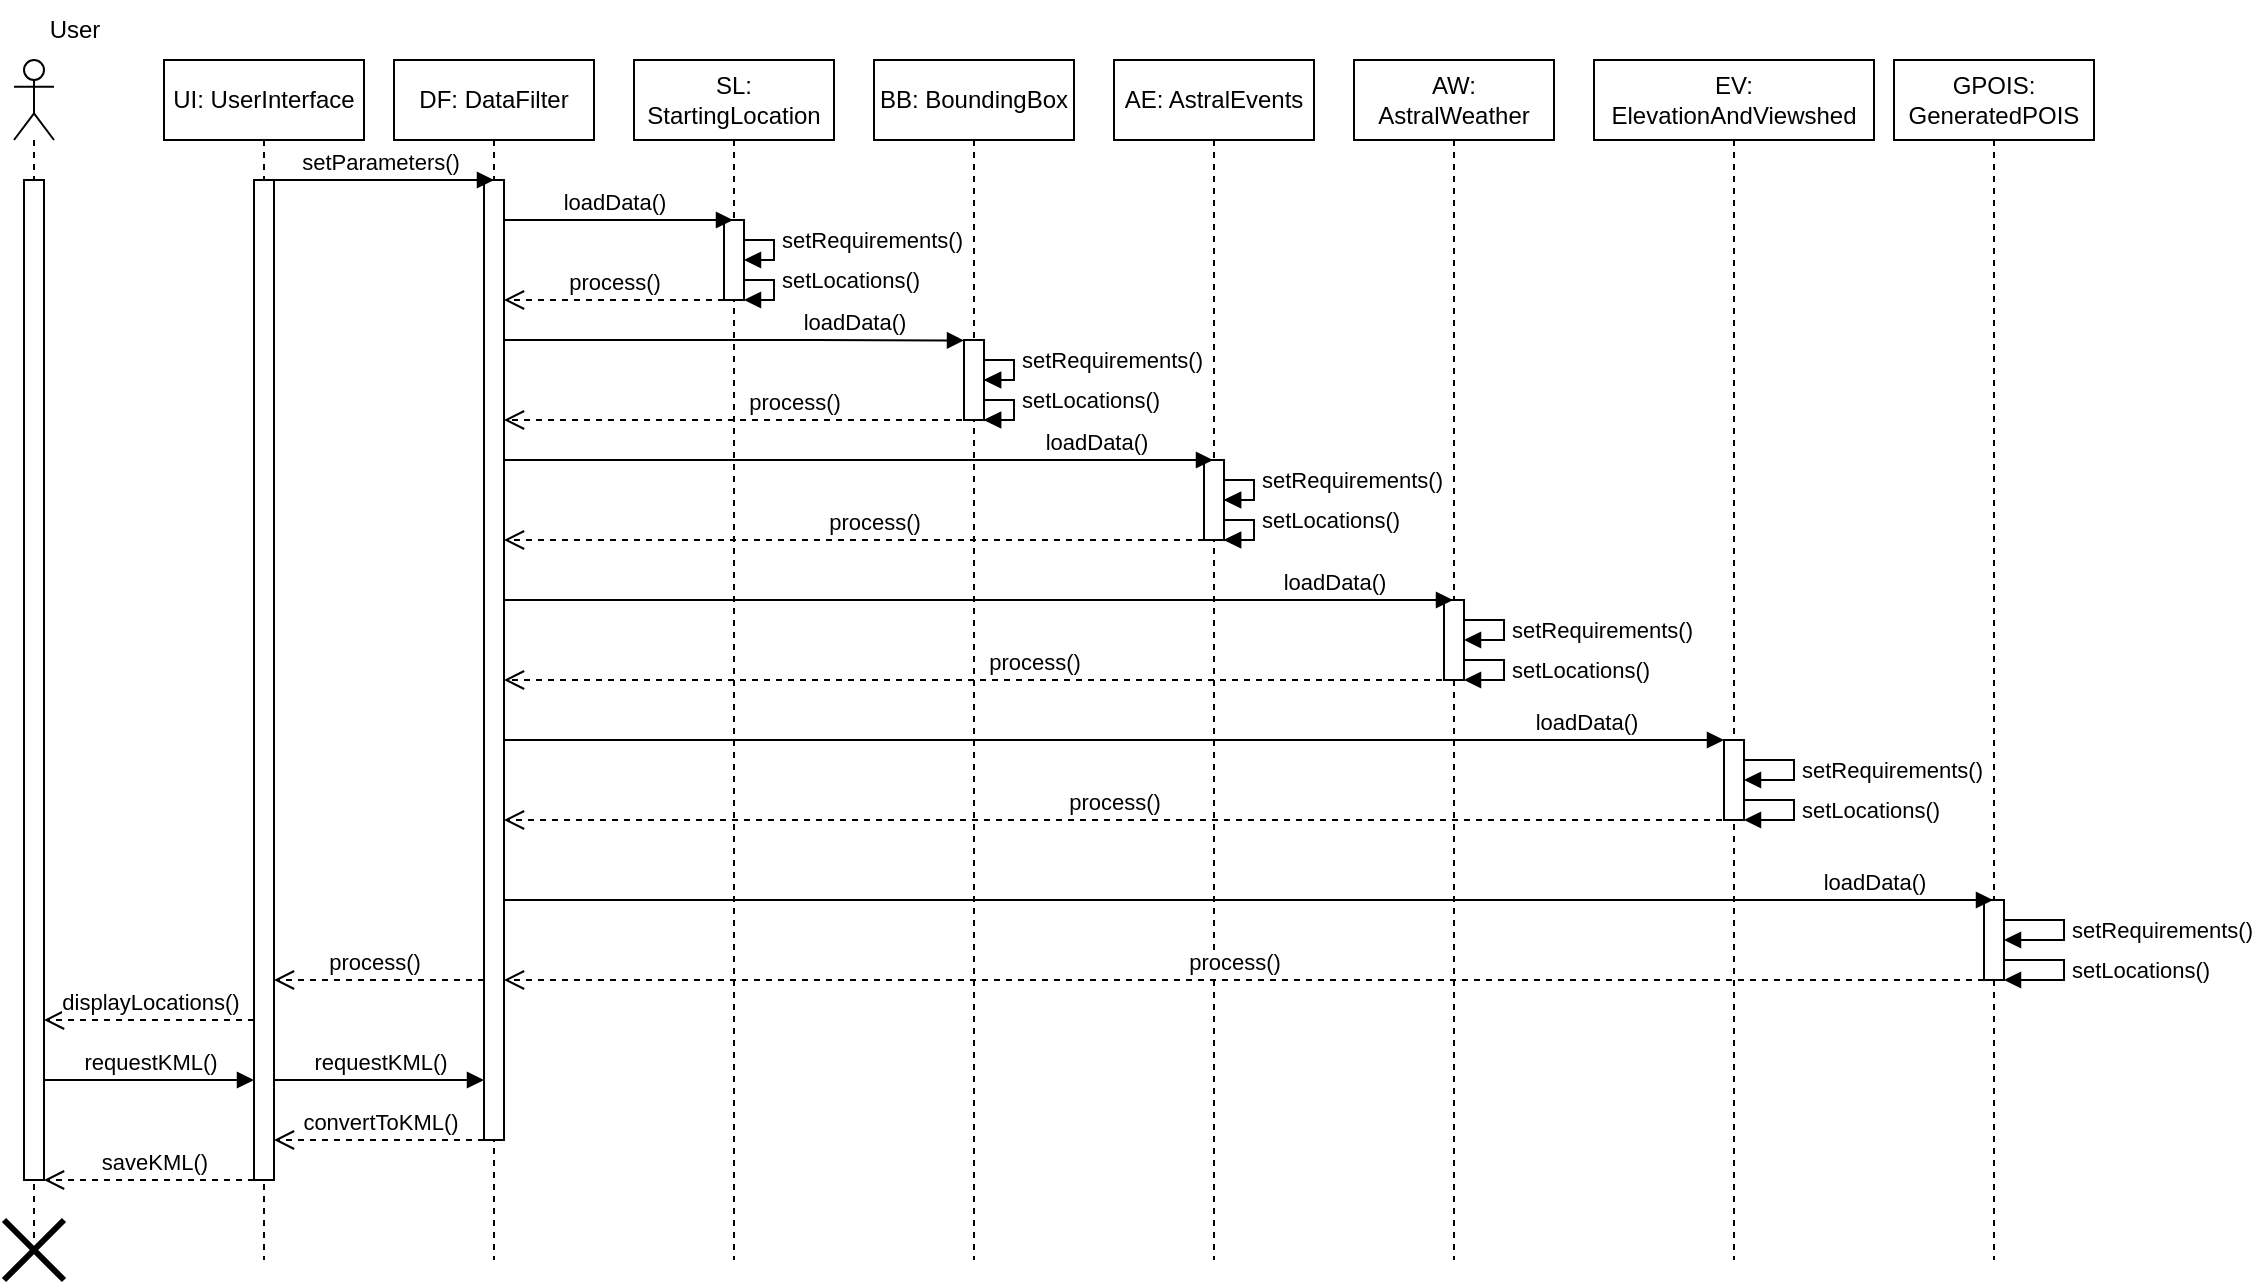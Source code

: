 <mxfile version="22.1.2" type="device">
  <diagram name="Page-1" id="wsojyhwgvCopyjDc9yWP">
    <mxGraphModel dx="1134" dy="796" grid="1" gridSize="10" guides="1" tooltips="1" connect="1" arrows="1" fold="1" page="1" pageScale="1" pageWidth="850" pageHeight="1100" math="0" shadow="0">
      <root>
        <mxCell id="0" />
        <mxCell id="1" parent="0" />
        <mxCell id="-kyYbgyIapZdmofi2aNH-3" value="" style="html=1;verticalAlign=bottom;endArrow=block;curved=0;rounded=0;" parent="1" edge="1">
          <mxGeometry width="80" relative="1" as="geometry">
            <mxPoint x="285.25" y="300" as="sourcePoint" />
            <mxPoint x="525" y="300.24" as="targetPoint" />
            <Array as="points">
              <mxPoint x="385.25" y="300" />
              <mxPoint x="450.25" y="300" />
            </Array>
          </mxGeometry>
        </mxCell>
        <mxCell id="tkq7s5_f23-TKwIozbSk-1" value="DF: DataFilter" style="shape=umlLifeline;perimeter=lifelinePerimeter;whiteSpace=wrap;html=1;container=1;dropTarget=0;collapsible=0;recursiveResize=0;outlineConnect=0;portConstraint=eastwest;newEdgeStyle={&quot;curved&quot;:0,&quot;rounded&quot;:0};" parent="1" vertex="1">
          <mxGeometry x="240" y="160" width="100" height="600" as="geometry" />
        </mxCell>
        <mxCell id="yWhHcbWSEn-tJn_hc0Yg-3" value="" style="html=1;points=[[0,0,0,0,5],[0,1,0,0,-5],[1,0,0,0,5],[1,1,0,0,-5]];perimeter=orthogonalPerimeter;outlineConnect=0;targetShapes=umlLifeline;portConstraint=eastwest;newEdgeStyle={&quot;curved&quot;:0,&quot;rounded&quot;:0};" parent="tkq7s5_f23-TKwIozbSk-1" vertex="1">
          <mxGeometry x="45" y="60" width="10" height="480" as="geometry" />
        </mxCell>
        <mxCell id="U9hYfLwpCVECY0CRmi79-1" value="SL: StartingLocation" style="shape=umlLifeline;perimeter=lifelinePerimeter;whiteSpace=wrap;html=1;container=1;dropTarget=0;collapsible=0;recursiveResize=0;outlineConnect=0;portConstraint=eastwest;newEdgeStyle={&quot;curved&quot;:0,&quot;rounded&quot;:0};" parent="1" vertex="1">
          <mxGeometry x="360" y="160" width="100" height="600" as="geometry" />
        </mxCell>
        <mxCell id="v9D6Njq5i5y2V1pr6SAY-2" value="setRequirements()" style="html=1;align=left;spacingLeft=2;endArrow=block;rounded=0;edgeStyle=orthogonalEdgeStyle;curved=0;rounded=0;" parent="U9hYfLwpCVECY0CRmi79-1" edge="1">
          <mxGeometry relative="1" as="geometry">
            <mxPoint x="55" y="80" as="sourcePoint" />
            <Array as="points">
              <mxPoint x="55" y="90" />
              <mxPoint x="70" y="90" />
              <mxPoint x="70" y="100" />
            </Array>
            <mxPoint x="55" y="100.0" as="targetPoint" />
          </mxGeometry>
        </mxCell>
        <mxCell id="-kyYbgyIapZdmofi2aNH-2" value="" style="html=1;points=[[0,0,0,0,5],[0,1,0,0,-5],[1,0,0,0,5],[1,1,0,0,-5]];perimeter=orthogonalPerimeter;outlineConnect=0;targetShapes=umlLifeline;portConstraint=eastwest;newEdgeStyle={&quot;curved&quot;:0,&quot;rounded&quot;:0};fillColor=#FFFFFF;" parent="U9hYfLwpCVECY0CRmi79-1" vertex="1">
          <mxGeometry x="45" y="80" width="10" height="40" as="geometry" />
        </mxCell>
        <mxCell id="fCNSgkm_3UT94ffqPl74-2" value="setLocations()" style="html=1;align=left;spacingLeft=2;endArrow=block;rounded=0;edgeStyle=orthogonalEdgeStyle;curved=0;rounded=0;" parent="U9hYfLwpCVECY0CRmi79-1" edge="1">
          <mxGeometry x="-0.001" relative="1" as="geometry">
            <mxPoint x="55" y="100" as="sourcePoint" />
            <Array as="points">
              <mxPoint x="55" y="110" />
              <mxPoint x="70" y="110" />
              <mxPoint x="70" y="120" />
            </Array>
            <mxPoint x="55" y="120" as="targetPoint" />
            <mxPoint as="offset" />
          </mxGeometry>
        </mxCell>
        <mxCell id="5YZuiiDevZTMDvUoSUAL-1" value="BB: BoundingBox" style="shape=umlLifeline;perimeter=lifelinePerimeter;whiteSpace=wrap;html=1;container=1;dropTarget=0;collapsible=0;recursiveResize=0;outlineConnect=0;portConstraint=eastwest;newEdgeStyle={&quot;curved&quot;:0,&quot;rounded&quot;:0};" parent="1" vertex="1">
          <mxGeometry x="480" y="160" width="100" height="600" as="geometry" />
        </mxCell>
        <mxCell id="-kyYbgyIapZdmofi2aNH-4" value="" style="html=1;points=[[0,0,0,0,5],[0,1,0,0,-5],[1,0,0,0,5],[1,1,0,0,-5]];perimeter=orthogonalPerimeter;outlineConnect=0;targetShapes=umlLifeline;portConstraint=eastwest;newEdgeStyle={&quot;curved&quot;:0,&quot;rounded&quot;:0};" parent="5YZuiiDevZTMDvUoSUAL-1" vertex="1">
          <mxGeometry x="45" y="140" width="10" height="40" as="geometry" />
        </mxCell>
        <mxCell id="-kyYbgyIapZdmofi2aNH-1" value="loadData()" style="html=1;verticalAlign=bottom;endArrow=block;curved=0;rounded=0;" parent="5YZuiiDevZTMDvUoSUAL-1" edge="1">
          <mxGeometry y="63" width="80" relative="1" as="geometry">
            <mxPoint x="50.045" y="120" as="sourcePoint" />
            <mxPoint x="50.045" y="120" as="targetPoint" />
            <Array as="points" />
            <mxPoint x="-60" y="20" as="offset" />
          </mxGeometry>
        </mxCell>
        <mxCell id="hLHjqYPsq0uAl9Rdg8-G-7" value="setRequirements()" style="html=1;align=left;spacingLeft=2;endArrow=block;rounded=0;edgeStyle=orthogonalEdgeStyle;curved=0;rounded=0;" parent="5YZuiiDevZTMDvUoSUAL-1" edge="1">
          <mxGeometry relative="1" as="geometry">
            <mxPoint x="55" y="140" as="sourcePoint" />
            <Array as="points">
              <mxPoint x="55" y="150" />
              <mxPoint x="70" y="150" />
              <mxPoint x="70" y="160" />
            </Array>
            <mxPoint x="55" y="160.0" as="targetPoint" />
          </mxGeometry>
        </mxCell>
        <mxCell id="hLHjqYPsq0uAl9Rdg8-G-9" value="setLocations()" style="html=1;align=left;spacingLeft=2;endArrow=block;rounded=0;edgeStyle=orthogonalEdgeStyle;curved=0;rounded=0;" parent="5YZuiiDevZTMDvUoSUAL-1" edge="1">
          <mxGeometry x="-0.001" relative="1" as="geometry">
            <mxPoint x="55" y="160" as="sourcePoint" />
            <Array as="points">
              <mxPoint x="55" y="170" />
              <mxPoint x="70" y="170" />
              <mxPoint x="70" y="180" />
            </Array>
            <mxPoint x="55" y="180" as="targetPoint" />
            <mxPoint as="offset" />
          </mxGeometry>
        </mxCell>
        <mxCell id="5YZuiiDevZTMDvUoSUAL-2" value="AE: AstralEvents" style="shape=umlLifeline;perimeter=lifelinePerimeter;whiteSpace=wrap;html=1;container=1;dropTarget=0;collapsible=0;recursiveResize=0;outlineConnect=0;portConstraint=eastwest;newEdgeStyle={&quot;curved&quot;:0,&quot;rounded&quot;:0};" parent="1" vertex="1">
          <mxGeometry x="600" y="160" width="100" height="600" as="geometry" />
        </mxCell>
        <mxCell id="-kyYbgyIapZdmofi2aNH-6" value="" style="html=1;points=[[0,0,0,0,5],[0,1,0,0,-5],[1,0,0,0,5],[1,1,0,0,-5]];perimeter=orthogonalPerimeter;outlineConnect=0;targetShapes=umlLifeline;portConstraint=eastwest;newEdgeStyle={&quot;curved&quot;:0,&quot;rounded&quot;:0};" parent="5YZuiiDevZTMDvUoSUAL-2" vertex="1">
          <mxGeometry x="45" y="200" width="10" height="40" as="geometry" />
        </mxCell>
        <mxCell id="hLHjqYPsq0uAl9Rdg8-G-17" value="setRequirements()" style="html=1;align=left;spacingLeft=2;endArrow=block;rounded=0;edgeStyle=orthogonalEdgeStyle;curved=0;rounded=0;" parent="5YZuiiDevZTMDvUoSUAL-2" edge="1">
          <mxGeometry relative="1" as="geometry">
            <mxPoint x="55" y="200" as="sourcePoint" />
            <Array as="points">
              <mxPoint x="55" y="210" />
              <mxPoint x="70" y="210" />
              <mxPoint x="70" y="220" />
            </Array>
            <mxPoint x="55" y="220.0" as="targetPoint" />
          </mxGeometry>
        </mxCell>
        <mxCell id="hLHjqYPsq0uAl9Rdg8-G-18" value="setLocations()" style="html=1;align=left;spacingLeft=2;endArrow=block;rounded=0;edgeStyle=orthogonalEdgeStyle;curved=0;rounded=0;" parent="5YZuiiDevZTMDvUoSUAL-2" edge="1">
          <mxGeometry x="-0.001" relative="1" as="geometry">
            <mxPoint x="55" y="220" as="sourcePoint" />
            <Array as="points">
              <mxPoint x="55" y="230" />
              <mxPoint x="70" y="230" />
              <mxPoint x="70" y="240" />
            </Array>
            <mxPoint x="55" y="240" as="targetPoint" />
            <mxPoint as="offset" />
          </mxGeometry>
        </mxCell>
        <mxCell id="ESVCBKwrnuhlHj8vxiFu-1" value="AW: AstralWeather" style="shape=umlLifeline;perimeter=lifelinePerimeter;whiteSpace=wrap;html=1;container=1;dropTarget=0;collapsible=0;recursiveResize=0;outlineConnect=0;portConstraint=eastwest;newEdgeStyle={&quot;curved&quot;:0,&quot;rounded&quot;:0};" parent="1" vertex="1">
          <mxGeometry x="720" y="160" width="100" height="600" as="geometry" />
        </mxCell>
        <mxCell id="-kyYbgyIapZdmofi2aNH-7" value="" style="html=1;points=[[0,0,0,0,5],[0,1,0,0,-5],[1,0,0,0,5],[1,1,0,0,-5]];perimeter=orthogonalPerimeter;outlineConnect=0;targetShapes=umlLifeline;portConstraint=eastwest;newEdgeStyle={&quot;curved&quot;:0,&quot;rounded&quot;:0};" parent="ESVCBKwrnuhlHj8vxiFu-1" vertex="1">
          <mxGeometry x="45" y="270" width="10" height="40" as="geometry" />
        </mxCell>
        <mxCell id="hLHjqYPsq0uAl9Rdg8-G-26" value="setLocations()" style="html=1;align=left;spacingLeft=2;endArrow=block;rounded=0;edgeStyle=orthogonalEdgeStyle;curved=0;rounded=0;" parent="ESVCBKwrnuhlHj8vxiFu-1" source="-kyYbgyIapZdmofi2aNH-7" target="-kyYbgyIapZdmofi2aNH-7" edge="1">
          <mxGeometry relative="1" as="geometry">
            <mxPoint x="60" y="270" as="sourcePoint" />
            <Array as="points">
              <mxPoint x="75" y="300" />
              <mxPoint x="75" y="310" />
            </Array>
            <mxPoint x="60" y="290.0" as="targetPoint" />
          </mxGeometry>
        </mxCell>
        <mxCell id="hLHjqYPsq0uAl9Rdg8-G-27" value="setRequirements()" style="html=1;align=left;spacingLeft=2;endArrow=block;rounded=0;edgeStyle=orthogonalEdgeStyle;curved=0;rounded=0;" parent="ESVCBKwrnuhlHj8vxiFu-1" source="-kyYbgyIapZdmofi2aNH-7" target="-kyYbgyIapZdmofi2aNH-7" edge="1">
          <mxGeometry x="-0.001" relative="1" as="geometry">
            <mxPoint x="60" y="290" as="sourcePoint" />
            <Array as="points">
              <mxPoint x="75" y="280" />
              <mxPoint x="75" y="290" />
            </Array>
            <mxPoint x="60" y="310" as="targetPoint" />
            <mxPoint as="offset" />
          </mxGeometry>
        </mxCell>
        <mxCell id="cH1aOIqqDqmTm1_e0i7U-1" value="EV: ElevationAndViewshed" style="shape=umlLifeline;perimeter=lifelinePerimeter;whiteSpace=wrap;html=1;container=1;dropTarget=0;collapsible=0;recursiveResize=0;outlineConnect=0;portConstraint=eastwest;newEdgeStyle={&quot;curved&quot;:0,&quot;rounded&quot;:0};" parent="1" vertex="1">
          <mxGeometry x="840" y="160" width="140" height="600" as="geometry" />
        </mxCell>
        <mxCell id="-kyYbgyIapZdmofi2aNH-9" value="" style="html=1;points=[[0,0,0,0,5],[0,1,0,0,-5],[1,0,0,0,5],[1,1,0,0,-5]];perimeter=orthogonalPerimeter;outlineConnect=0;targetShapes=umlLifeline;portConstraint=eastwest;newEdgeStyle={&quot;curved&quot;:0,&quot;rounded&quot;:0};" parent="cH1aOIqqDqmTm1_e0i7U-1" vertex="1">
          <mxGeometry x="65" y="340" width="10" height="40" as="geometry" />
        </mxCell>
        <mxCell id="TqjjIfmPGWh62qWOV56O-1" value="GPOIS: GeneratedPOIS" style="shape=umlLifeline;perimeter=lifelinePerimeter;whiteSpace=wrap;html=1;container=1;dropTarget=0;collapsible=0;recursiveResize=0;outlineConnect=0;portConstraint=eastwest;newEdgeStyle={&quot;curved&quot;:0,&quot;rounded&quot;:0};" parent="1" vertex="1">
          <mxGeometry x="990" y="160" width="100" height="600" as="geometry" />
        </mxCell>
        <mxCell id="-kyYbgyIapZdmofi2aNH-11" value="" style="html=1;points=[[0,0,0,0,5],[0,1,0,0,-5],[1,0,0,0,5],[1,1,0,0,-5]];perimeter=orthogonalPerimeter;outlineConnect=0;targetShapes=umlLifeline;portConstraint=eastwest;newEdgeStyle={&quot;curved&quot;:0,&quot;rounded&quot;:0};" parent="TqjjIfmPGWh62qWOV56O-1" vertex="1">
          <mxGeometry x="45" y="420" width="10" height="40" as="geometry" />
        </mxCell>
        <mxCell id="_YGlKrTY0GKhu5pNPK9T-8" value="setRequirements()" style="html=1;align=left;spacingLeft=2;endArrow=block;rounded=0;edgeStyle=orthogonalEdgeStyle;curved=0;rounded=0;" parent="TqjjIfmPGWh62qWOV56O-1" source="-kyYbgyIapZdmofi2aNH-11" target="-kyYbgyIapZdmofi2aNH-11" edge="1">
          <mxGeometry relative="1" as="geometry">
            <mxPoint x="60" y="430" as="sourcePoint" />
            <Array as="points">
              <mxPoint x="85" y="430" />
              <mxPoint x="85" y="440" />
            </Array>
            <mxPoint x="60" y="440" as="targetPoint" />
          </mxGeometry>
        </mxCell>
        <mxCell id="_YGlKrTY0GKhu5pNPK9T-1" value="setLocations()" style="html=1;align=left;spacingLeft=2;endArrow=block;rounded=0;edgeStyle=orthogonalEdgeStyle;curved=0;rounded=0;" parent="TqjjIfmPGWh62qWOV56O-1" source="-kyYbgyIapZdmofi2aNH-11" target="-kyYbgyIapZdmofi2aNH-11" edge="1">
          <mxGeometry relative="1" as="geometry">
            <mxPoint x="60" y="450" as="sourcePoint" />
            <Array as="points">
              <mxPoint x="85" y="450" />
              <mxPoint x="85" y="460" />
            </Array>
            <mxPoint x="60" y="460" as="targetPoint" />
          </mxGeometry>
        </mxCell>
        <mxCell id="4xQKL1JLc1Ld8ulTGlkg-3" value="" style="shape=umlLifeline;perimeter=lifelinePerimeter;whiteSpace=wrap;html=1;container=1;dropTarget=0;collapsible=0;recursiveResize=0;outlineConnect=0;portConstraint=eastwest;newEdgeStyle={&quot;curved&quot;:0,&quot;rounded&quot;:0};participant=umlActor;" parent="1" vertex="1">
          <mxGeometry x="50" y="160" width="20" height="590" as="geometry" />
        </mxCell>
        <mxCell id="yWhHcbWSEn-tJn_hc0Yg-1" value="" style="html=1;points=[[0,0,0,0,5],[0,1,0,0,-5],[1,0,0,0,5],[1,1,0,0,-5]];perimeter=orthogonalPerimeter;outlineConnect=0;targetShapes=umlLifeline;portConstraint=eastwest;newEdgeStyle={&quot;curved&quot;:0,&quot;rounded&quot;:0};" parent="4xQKL1JLc1Ld8ulTGlkg-3" vertex="1">
          <mxGeometry x="5" y="60" width="10" height="500" as="geometry" />
        </mxCell>
        <mxCell id="4xQKL1JLc1Ld8ulTGlkg-4" value="User" style="text;html=1;align=center;verticalAlign=middle;resizable=0;points=[];autosize=1;strokeColor=none;fillColor=none;" parent="1" vertex="1">
          <mxGeometry x="55" y="130" width="50" height="30" as="geometry" />
        </mxCell>
        <mxCell id="FQjYW8qJhiJYwwTzPLp3-1" value="setParameters()" style="html=1;verticalAlign=bottom;endArrow=block;curved=0;rounded=0;" parent="1" source="RJG-J08MelYqgtj0wc0X-1" edge="1">
          <mxGeometry width="80" relative="1" as="geometry">
            <mxPoint x="185" y="220" as="sourcePoint" />
            <mxPoint x="290" y="220" as="targetPoint" />
          </mxGeometry>
        </mxCell>
        <mxCell id="yWhHcbWSEn-tJn_hc0Yg-2" value="loadData()" style="html=1;verticalAlign=bottom;endArrow=block;curved=0;rounded=0;" parent="1" source="yWhHcbWSEn-tJn_hc0Yg-3" target="U9hYfLwpCVECY0CRmi79-1" edge="1">
          <mxGeometry x="-0.039" width="80" relative="1" as="geometry">
            <mxPoint x="300" y="240" as="sourcePoint" />
            <mxPoint x="370" y="240" as="targetPoint" />
            <Array as="points">
              <mxPoint x="350" y="240" />
            </Array>
            <mxPoint as="offset" />
          </mxGeometry>
        </mxCell>
        <mxCell id="hLHjqYPsq0uAl9Rdg8-G-1" value="process()" style="html=1;verticalAlign=bottom;endArrow=open;dashed=1;endSize=8;curved=0;rounded=0;" parent="1" source="-kyYbgyIapZdmofi2aNH-2" target="yWhHcbWSEn-tJn_hc0Yg-3" edge="1">
          <mxGeometry relative="1" as="geometry">
            <mxPoint x="400" y="300" as="sourcePoint" />
            <mxPoint x="300" y="320" as="targetPoint" />
            <Array as="points">
              <mxPoint x="340" y="280" />
            </Array>
            <mxPoint as="offset" />
          </mxGeometry>
        </mxCell>
        <mxCell id="hLHjqYPsq0uAl9Rdg8-G-11" value="process()" style="html=1;verticalAlign=bottom;endArrow=open;dashed=1;endSize=8;curved=0;rounded=0;" parent="1" target="yWhHcbWSEn-tJn_hc0Yg-3" edge="1">
          <mxGeometry x="-0.234" relative="1" as="geometry">
            <mxPoint x="530" y="340" as="sourcePoint" />
            <mxPoint x="300" y="340" as="targetPoint" />
            <Array as="points">
              <mxPoint x="475" y="340" />
            </Array>
            <mxPoint as="offset" />
          </mxGeometry>
        </mxCell>
        <mxCell id="hLHjqYPsq0uAl9Rdg8-G-12" value="loadData()" style="html=1;verticalAlign=bottom;endArrow=block;curved=0;rounded=0;" parent="1" source="yWhHcbWSEn-tJn_hc0Yg-3" edge="1">
          <mxGeometry x="0.669" width="80" relative="1" as="geometry">
            <mxPoint x="300" y="360" as="sourcePoint" />
            <mxPoint x="649.5" y="360" as="targetPoint" />
            <mxPoint as="offset" />
          </mxGeometry>
        </mxCell>
        <mxCell id="hLHjqYPsq0uAl9Rdg8-G-13" value="" style="html=1;points=[[0,0,0,0,5],[0,1,0,0,-5],[1,0,0,0,5],[1,1,0,0,-5]];perimeter=orthogonalPerimeter;outlineConnect=0;targetShapes=umlLifeline;portConstraint=eastwest;newEdgeStyle={&quot;curved&quot;:0,&quot;rounded&quot;:0};" parent="1" vertex="1">
          <mxGeometry x="525" y="300" width="10" height="40" as="geometry" />
        </mxCell>
        <mxCell id="hLHjqYPsq0uAl9Rdg8-G-14" value="setRequirements()" style="html=1;align=left;spacingLeft=2;endArrow=block;rounded=0;edgeStyle=orthogonalEdgeStyle;curved=0;rounded=0;" parent="1" edge="1">
          <mxGeometry relative="1" as="geometry">
            <mxPoint x="535" y="300" as="sourcePoint" />
            <Array as="points">
              <mxPoint x="535" y="310" />
              <mxPoint x="550" y="310" />
              <mxPoint x="550" y="320" />
            </Array>
            <mxPoint x="535" y="320.0" as="targetPoint" />
          </mxGeometry>
        </mxCell>
        <mxCell id="hLHjqYPsq0uAl9Rdg8-G-15" value="setLocations()" style="html=1;align=left;spacingLeft=2;endArrow=block;rounded=0;edgeStyle=orthogonalEdgeStyle;curved=0;rounded=0;" parent="1" edge="1">
          <mxGeometry x="-0.001" relative="1" as="geometry">
            <mxPoint x="535" y="320" as="sourcePoint" />
            <Array as="points">
              <mxPoint x="535" y="330" />
              <mxPoint x="550" y="330" />
              <mxPoint x="550" y="340" />
            </Array>
            <mxPoint x="535" y="340" as="targetPoint" />
            <mxPoint as="offset" />
          </mxGeometry>
        </mxCell>
        <mxCell id="hLHjqYPsq0uAl9Rdg8-G-20" value="process()" style="html=1;verticalAlign=bottom;endArrow=open;dashed=1;endSize=8;curved=0;rounded=0;" parent="1" source="-kyYbgyIapZdmofi2aNH-6" target="yWhHcbWSEn-tJn_hc0Yg-3" edge="1">
          <mxGeometry x="-0.057" relative="1" as="geometry">
            <mxPoint x="640" y="400" as="sourcePoint" />
            <mxPoint x="300" y="380" as="targetPoint" />
            <Array as="points">
              <mxPoint x="480" y="400" />
            </Array>
            <mxPoint as="offset" />
          </mxGeometry>
        </mxCell>
        <mxCell id="hLHjqYPsq0uAl9Rdg8-G-21" value="loadData()" style="html=1;verticalAlign=bottom;endArrow=block;curved=0;rounded=0;" parent="1" source="yWhHcbWSEn-tJn_hc0Yg-3" target="ESVCBKwrnuhlHj8vxiFu-1" edge="1">
          <mxGeometry x="0.749" width="80" relative="1" as="geometry">
            <mxPoint x="300" y="430" as="sourcePoint" />
            <mxPoint x="370" y="430" as="targetPoint" />
            <Array as="points">
              <mxPoint x="530" y="430" />
            </Array>
            <mxPoint as="offset" />
          </mxGeometry>
        </mxCell>
        <mxCell id="hLHjqYPsq0uAl9Rdg8-G-24" value="setRequirements()" style="html=1;align=left;spacingLeft=2;endArrow=block;rounded=0;edgeStyle=orthogonalEdgeStyle;curved=0;rounded=0;" parent="1" edge="1">
          <mxGeometry relative="1" as="geometry">
            <mxPoint x="655" y="360" as="sourcePoint" />
            <Array as="points">
              <mxPoint x="655" y="370" />
              <mxPoint x="670" y="370" />
              <mxPoint x="670" y="380" />
            </Array>
            <mxPoint x="655" y="380.0" as="targetPoint" />
          </mxGeometry>
        </mxCell>
        <mxCell id="hLHjqYPsq0uAl9Rdg8-G-25" value="setLocations()" style="html=1;align=left;spacingLeft=2;endArrow=block;rounded=0;edgeStyle=orthogonalEdgeStyle;curved=0;rounded=0;" parent="1" edge="1">
          <mxGeometry x="-0.001" relative="1" as="geometry">
            <mxPoint x="655" y="380" as="sourcePoint" />
            <Array as="points">
              <mxPoint x="655" y="390" />
              <mxPoint x="670" y="390" />
              <mxPoint x="670" y="400" />
            </Array>
            <mxPoint x="655" y="400" as="targetPoint" />
            <mxPoint as="offset" />
          </mxGeometry>
        </mxCell>
        <mxCell id="hLHjqYPsq0uAl9Rdg8-G-28" value="process()" style="html=1;verticalAlign=bottom;endArrow=open;dashed=1;endSize=8;curved=0;rounded=0;" parent="1" target="yWhHcbWSEn-tJn_hc0Yg-3" edge="1">
          <mxGeometry x="-0.116" relative="1" as="geometry">
            <mxPoint x="770" y="470" as="sourcePoint" />
            <mxPoint x="300" y="470" as="targetPoint" />
            <mxPoint as="offset" />
          </mxGeometry>
        </mxCell>
        <mxCell id="hLHjqYPsq0uAl9Rdg8-G-29" value="loadData()" style="html=1;verticalAlign=bottom;endArrow=block;curved=0;rounded=0;" parent="1" source="yWhHcbWSEn-tJn_hc0Yg-3" target="-kyYbgyIapZdmofi2aNH-9" edge="1">
          <mxGeometry x="0.772" width="80" relative="1" as="geometry">
            <mxPoint x="830" y="490" as="sourcePoint" />
            <mxPoint x="910" y="490" as="targetPoint" />
            <Array as="points">
              <mxPoint x="600" y="500" />
            </Array>
            <mxPoint as="offset" />
          </mxGeometry>
        </mxCell>
        <mxCell id="_YGlKrTY0GKhu5pNPK9T-3" value="setRequirements()" style="html=1;align=left;spacingLeft=2;endArrow=block;rounded=0;edgeStyle=orthogonalEdgeStyle;curved=0;rounded=0;" parent="1" edge="1">
          <mxGeometry relative="1" as="geometry">
            <mxPoint x="915" y="510" as="sourcePoint" />
            <Array as="points">
              <mxPoint x="940" y="510" />
              <mxPoint x="940" y="520" />
            </Array>
            <mxPoint x="915" y="520" as="targetPoint" />
          </mxGeometry>
        </mxCell>
        <mxCell id="_YGlKrTY0GKhu5pNPK9T-4" value="process()" style="html=1;verticalAlign=bottom;endArrow=open;dashed=1;endSize=8;curved=0;rounded=0;" parent="1" target="yWhHcbWSEn-tJn_hc0Yg-3" edge="1">
          <mxGeometry x="0.008" relative="1" as="geometry">
            <mxPoint x="910" y="540" as="sourcePoint" />
            <mxPoint x="300" y="540" as="targetPoint" />
            <mxPoint as="offset" />
          </mxGeometry>
        </mxCell>
        <mxCell id="_YGlKrTY0GKhu5pNPK9T-5" value="loadData()" style="html=1;verticalAlign=bottom;endArrow=block;curved=0;rounded=0;" parent="1" source="yWhHcbWSEn-tJn_hc0Yg-3" target="TqjjIfmPGWh62qWOV56O-1" edge="1">
          <mxGeometry x="0.84" width="80" relative="1" as="geometry">
            <mxPoint x="300" y="570" as="sourcePoint" />
            <mxPoint x="370" y="570" as="targetPoint" />
            <Array as="points">
              <mxPoint x="660" y="580" />
            </Array>
            <mxPoint as="offset" />
          </mxGeometry>
        </mxCell>
        <mxCell id="_YGlKrTY0GKhu5pNPK9T-6" value="" style="html=1;points=[[0,0,0,0,5],[0,1,0,0,-5],[1,0,0,0,5],[1,1,0,0,-5]];perimeter=orthogonalPerimeter;outlineConnect=0;targetShapes=umlLifeline;portConstraint=eastwest;newEdgeStyle={&quot;curved&quot;:0,&quot;rounded&quot;:0};" parent="1" vertex="1">
          <mxGeometry x="905" y="500" width="10" height="40" as="geometry" />
        </mxCell>
        <mxCell id="_YGlKrTY0GKhu5pNPK9T-7" value="setLocations()" style="html=1;align=left;spacingLeft=2;endArrow=block;rounded=0;edgeStyle=orthogonalEdgeStyle;curved=0;rounded=0;" parent="1" edge="1">
          <mxGeometry relative="1" as="geometry">
            <mxPoint x="915" y="530" as="sourcePoint" />
            <Array as="points">
              <mxPoint x="940" y="530" />
              <mxPoint x="940" y="540" />
            </Array>
            <mxPoint x="915" y="540" as="targetPoint" />
          </mxGeometry>
        </mxCell>
        <mxCell id="_YGlKrTY0GKhu5pNPK9T-9" value="process()" style="html=1;verticalAlign=bottom;endArrow=open;dashed=1;endSize=8;curved=0;rounded=0;" parent="1" target="yWhHcbWSEn-tJn_hc0Yg-3" edge="1">
          <mxGeometry x="0.013" relative="1" as="geometry">
            <mxPoint x="1035" y="620" as="sourcePoint" />
            <mxPoint x="300" y="620" as="targetPoint" />
            <mxPoint as="offset" />
          </mxGeometry>
        </mxCell>
        <mxCell id="RJG-J08MelYqgtj0wc0X-1" value="UI: UserInterface" style="shape=umlLifeline;perimeter=lifelinePerimeter;whiteSpace=wrap;html=1;container=1;dropTarget=0;collapsible=0;recursiveResize=0;outlineConnect=0;portConstraint=eastwest;newEdgeStyle={&quot;curved&quot;:0,&quot;rounded&quot;:0};" parent="1" vertex="1">
          <mxGeometry x="125" y="160" width="100" height="600" as="geometry" />
        </mxCell>
        <mxCell id="RJG-J08MelYqgtj0wc0X-2" value="" style="html=1;points=[[0,0,0,0,5],[0,1,0,0,-5],[1,0,0,0,5],[1,1,0,0,-5]];perimeter=orthogonalPerimeter;outlineConnect=0;targetShapes=umlLifeline;portConstraint=eastwest;newEdgeStyle={&quot;curved&quot;:0,&quot;rounded&quot;:0};" parent="RJG-J08MelYqgtj0wc0X-1" vertex="1">
          <mxGeometry x="45" y="60" width="10" height="500" as="geometry" />
        </mxCell>
        <mxCell id="RJG-J08MelYqgtj0wc0X-4" value="convertToKML()" style="html=1;verticalAlign=bottom;endArrow=open;dashed=1;endSize=8;curved=0;rounded=0;" parent="1" edge="1">
          <mxGeometry relative="1" as="geometry">
            <mxPoint x="285" y="700" as="sourcePoint" />
            <mxPoint x="180" y="700" as="targetPoint" />
            <Array as="points">
              <mxPoint x="220" y="700" />
            </Array>
            <mxPoint as="offset" />
          </mxGeometry>
        </mxCell>
        <mxCell id="yC-QrdKBQ8RdHMFjd_I2-1" value="displayLocations()" style="html=1;verticalAlign=bottom;endArrow=open;dashed=1;endSize=8;curved=0;rounded=0;" parent="1" edge="1">
          <mxGeometry relative="1" as="geometry">
            <mxPoint x="170" y="640" as="sourcePoint" />
            <mxPoint x="65" y="640" as="targetPoint" />
          </mxGeometry>
        </mxCell>
        <mxCell id="yC-QrdKBQ8RdHMFjd_I2-2" value="" style="shape=umlDestroy;whiteSpace=wrap;html=1;strokeWidth=3;targetShapes=umlLifeline;" parent="1" vertex="1">
          <mxGeometry x="45" y="740" width="30" height="30" as="geometry" />
        </mxCell>
        <mxCell id="tZFgOdz0qNp2io3sNZPM-2" value="process()" style="html=1;verticalAlign=bottom;endArrow=open;dashed=1;endSize=8;curved=0;rounded=0;" parent="1" edge="1">
          <mxGeometry x="0.048" relative="1" as="geometry">
            <mxPoint x="285" y="620" as="sourcePoint" />
            <mxPoint x="180" y="620" as="targetPoint" />
            <mxPoint as="offset" />
          </mxGeometry>
        </mxCell>
        <mxCell id="tZFgOdz0qNp2io3sNZPM-3" value="requestKML()" style="html=1;verticalAlign=bottom;endArrow=block;curved=0;rounded=0;" parent="1" edge="1">
          <mxGeometry width="80" relative="1" as="geometry">
            <mxPoint x="65" y="670" as="sourcePoint" />
            <mxPoint x="170" y="670" as="targetPoint" />
          </mxGeometry>
        </mxCell>
        <mxCell id="tZFgOdz0qNp2io3sNZPM-4" value="requestKML()" style="html=1;verticalAlign=bottom;endArrow=block;curved=0;rounded=0;" parent="1" edge="1">
          <mxGeometry width="80" relative="1" as="geometry">
            <mxPoint x="180" y="670" as="sourcePoint" />
            <mxPoint x="285" y="670" as="targetPoint" />
          </mxGeometry>
        </mxCell>
        <mxCell id="tZFgOdz0qNp2io3sNZPM-5" value="saveKML()" style="html=1;verticalAlign=bottom;endArrow=open;dashed=1;endSize=8;curved=0;rounded=0;" parent="1" edge="1">
          <mxGeometry x="-0.048" relative="1" as="geometry">
            <mxPoint x="170" y="720" as="sourcePoint" />
            <mxPoint x="65" y="720" as="targetPoint" />
            <mxPoint as="offset" />
          </mxGeometry>
        </mxCell>
      </root>
    </mxGraphModel>
  </diagram>
</mxfile>
